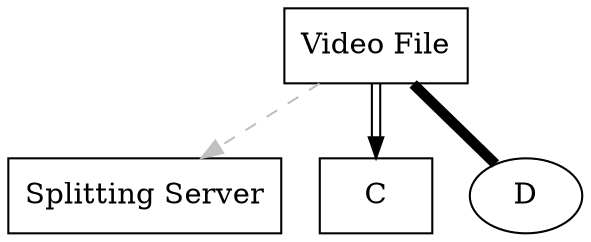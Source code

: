 digraph D {

  A [shape=box, label="Video File"]
  B [shape=box, label="Splitting Server"]
  C [shape=box]

  A -> B [style=dashed, color=grey]
  A -> C [color="black:invis:black"]
  A -> D [penwidth=5, arrowhead=none]

}
